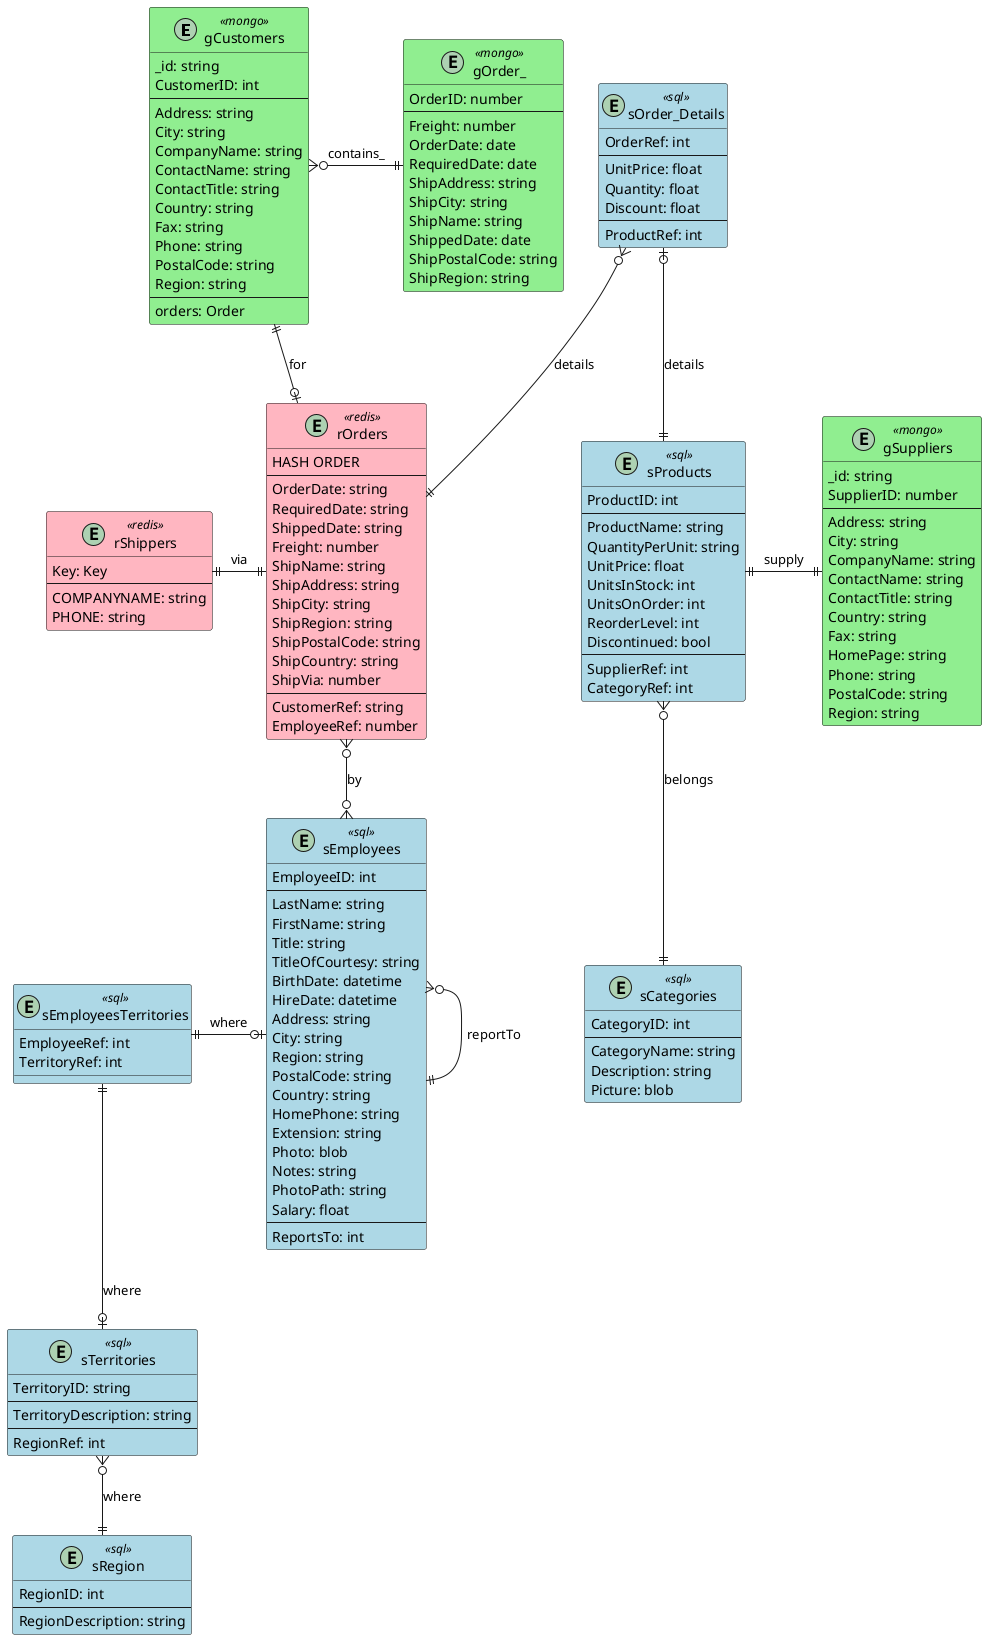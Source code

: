@startuml

skinparam class {
  backgroundColor<<mongo>> lightGreen
  backgroundColor<<sql>> lightBlue
  backgroundColor<<redis>> lightPink
}

entity "gCustomers" as gCustomers <<mongo>> {
  _id: string
  CustomerID: int
  ---
  Address: string
  City: string
  CompanyName: string
  ContactName: string
  ContactTitle: string
  Country: string
  Fax: string
  Phone: string
  PostalCode: string
  Region: string
  ---
  orders: Order
}

entity "gOrder_" as gOrder_ <<mongo>> {
  OrderID: number
  ---
  Freight: number
  OrderDate: date
  RequiredDate: date
  ShipAddress: string
  ShipCity: string
  ShipName: string
  ShippedDate: date
  ShipPostalCode: string
  ShipRegion: string
}


entity "gSuppliers" as gSuppliers <<mongo>> {
  _id: string
  SupplierID: number
  ---
  Address: string
  City: string
  CompanyName: string
  ContactName: string
  ContactTitle: string
  Country: string
  Fax: string
  HomePage: string
  Phone: string
  PostalCode: string
  Region: string
}

entity "rOrders" as rOrders <<redis>> {
  HASH ORDER
  ---
  OrderDate: string
  RequiredDate: string
  ShippedDate: string
  Freight: number
  ShipName: string
  ShipAddress: string
  ShipCity: string
  ShipRegion: string
  ShipPostalCode: string
  ShipCountry: string
  ShipVia: number
  ---
  CustomerRef: string
  EmployeeRef: number
}

entity "rShippers" as rShippers <<redis>> {
  Key: Key
  ---
  COMPANYNAME: string
  PHONE: string
}

entity "sOrder_Details" as sOrder_Details <<sql>> {
  OrderRef: int
  ---
  UnitPrice: float
  Quantity: float
  Discount: float
  ---
  ProductRef: int
}

entity "sProducts" as sProducts <<sql>> {
  ProductID: int
  ---
  ProductName: string
  QuantityPerUnit: string
  UnitPrice: float
  UnitsInStock: int
  UnitsOnOrder: int
  ReorderLevel: int
  Discontinued: bool
  ---
  SupplierRef: int
  CategoryRef: int
}

entity "sRegion" as sRegion <<sql>> {
  RegionID: int
  ---
  RegionDescription: string
}

entity "sCategories" as sCategories <<sql>> {
  CategoryID: int
  ---
  CategoryName: string
  Description: string
  Picture: blob
}

entity "sTerritories" as sTerritories <<sql>> {
  TerritoryID: string
  ---
  TerritoryDescription: string
  ---
  RegionRef: int
}

entity "sEmployees" as sEmployees <<sql>> {
  EmployeeID: int
  ---
  LastName: string
  FirstName: string
  Title: string
  TitleOfCourtesy: string
  BirthDate: datetime
  HireDate: datetime
  Address: string
  City: string
  Region: string
  PostalCode: string
  Country: string
  HomePhone: string
  Extension: string
  Photo: blob
  Notes: string
  PhotoPath: string
  Salary: float
  ---
  ReportsTo: int
}

entity "sEmployeesTerritories" as sEmployeesTerritories <<sql>> {
  EmployeeRef: int
  TerritoryRef: int
}

gCustomers }o-r-|| gOrder_ : contains_

sEmployeesTerritories ||-d-o| sTerritories : where
sEmployeesTerritories ||-o| sEmployees : where
sTerritories }o--|| sRegion : where
sOrder_Details |o--|| sProducts : details
sOrder_Details }o--|| rOrders : details
sEmployees }o--|| sEmployees : reportTo
sProducts }o-d-|| sCategories : belongs
sProducts ||-r-|| gSuppliers : supply
rOrders ||-l-|| rShippers : via
rOrders |o-u-|| gCustomers : for
rOrders }o--o{ sEmployees : by
' rOrders = gOrder_
' rOrders = sOrders

@enduml
